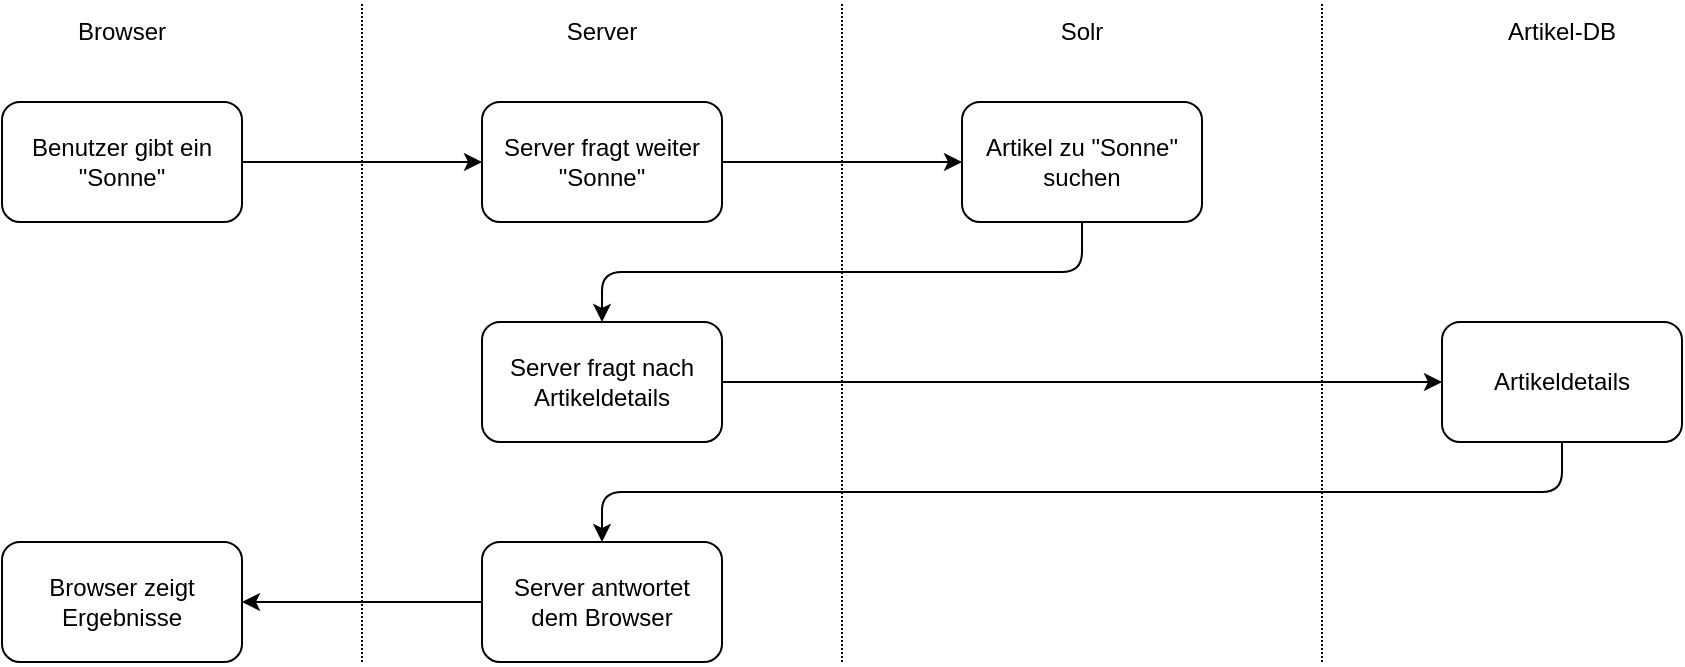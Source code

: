 <mxfile>
    <diagram id="gnqHF_K7hjOHeNuADt55" name="Seite-1">
        <mxGraphModel dx="562" dy="268" grid="1" gridSize="10" guides="1" tooltips="1" connect="1" arrows="1" fold="1" page="1" pageScale="1" pageWidth="827" pageHeight="1169" math="0" shadow="0">
            <root>
                <mxCell id="0"/>
                <mxCell id="1" parent="0"/>
                <mxCell id="2" value="" style="endArrow=none;html=1;dashed=1;dashPattern=1 1;" edge="1" parent="1">
                    <mxGeometry width="50" height="50" relative="1" as="geometry">
                        <mxPoint x="240" y="370" as="sourcePoint"/>
                        <mxPoint x="240" y="40" as="targetPoint"/>
                    </mxGeometry>
                </mxCell>
                <mxCell id="3" value="Browser" style="text;html=1;strokeColor=none;fillColor=none;align=center;verticalAlign=middle;whiteSpace=wrap;rounded=0;" vertex="1" parent="1">
                    <mxGeometry x="90" y="40" width="60" height="30" as="geometry"/>
                </mxCell>
                <mxCell id="8" style="edgeStyle=none;html=1;exitX=1;exitY=0.5;exitDx=0;exitDy=0;entryX=0;entryY=0.5;entryDx=0;entryDy=0;" edge="1" parent="1" source="4" target="7">
                    <mxGeometry relative="1" as="geometry"/>
                </mxCell>
                <mxCell id="4" value="Benutzer gibt ein &quot;Sonne&quot;" style="rounded=1;whiteSpace=wrap;html=1;" vertex="1" parent="1">
                    <mxGeometry x="60" y="90" width="120" height="60" as="geometry"/>
                </mxCell>
                <mxCell id="6" value="Server" style="text;html=1;strokeColor=none;fillColor=none;align=center;verticalAlign=middle;whiteSpace=wrap;rounded=0;" vertex="1" parent="1">
                    <mxGeometry x="330" y="40" width="60" height="30" as="geometry"/>
                </mxCell>
                <mxCell id="12" style="edgeStyle=none;html=1;exitX=1;exitY=0.5;exitDx=0;exitDy=0;entryX=0;entryY=0.5;entryDx=0;entryDy=0;" edge="1" parent="1" source="7" target="11">
                    <mxGeometry relative="1" as="geometry"/>
                </mxCell>
                <mxCell id="7" value="Server fragt weiter &quot;Sonne&quot;" style="rounded=1;whiteSpace=wrap;html=1;" vertex="1" parent="1">
                    <mxGeometry x="300" y="90" width="120" height="60" as="geometry"/>
                </mxCell>
                <mxCell id="9" value="" style="endArrow=none;html=1;dashed=1;dashPattern=1 1;" edge="1" parent="1">
                    <mxGeometry width="50" height="50" relative="1" as="geometry">
                        <mxPoint x="480" y="370" as="sourcePoint"/>
                        <mxPoint x="480" y="40" as="targetPoint"/>
                    </mxGeometry>
                </mxCell>
                <mxCell id="10" value="Solr" style="text;html=1;strokeColor=none;fillColor=none;align=center;verticalAlign=middle;whiteSpace=wrap;rounded=0;" vertex="1" parent="1">
                    <mxGeometry x="570" y="40" width="60" height="30" as="geometry"/>
                </mxCell>
                <mxCell id="21" style="edgeStyle=orthogonalEdgeStyle;html=1;exitX=0.5;exitY=1;exitDx=0;exitDy=0;entryX=0.5;entryY=0;entryDx=0;entryDy=0;" edge="1" parent="1" source="11" target="13">
                    <mxGeometry relative="1" as="geometry"/>
                </mxCell>
                <mxCell id="11" value="Artikel zu &quot;Sonne&quot; suchen" style="rounded=1;whiteSpace=wrap;html=1;" vertex="1" parent="1">
                    <mxGeometry x="540" y="90" width="120" height="60" as="geometry"/>
                </mxCell>
                <mxCell id="17" style="edgeStyle=none;html=1;exitX=1;exitY=0.5;exitDx=0;exitDy=0;entryX=0;entryY=0.5;entryDx=0;entryDy=0;" edge="1" parent="1" source="13" target="16">
                    <mxGeometry relative="1" as="geometry"/>
                </mxCell>
                <mxCell id="13" value="Server fragt nach Artikeldetails" style="rounded=1;whiteSpace=wrap;html=1;" vertex="1" parent="1">
                    <mxGeometry x="300" y="200" width="120" height="60" as="geometry"/>
                </mxCell>
                <mxCell id="14" value="" style="endArrow=none;html=1;dashed=1;dashPattern=1 1;" edge="1" parent="1">
                    <mxGeometry width="50" height="50" relative="1" as="geometry">
                        <mxPoint x="720" y="370" as="sourcePoint"/>
                        <mxPoint x="720" y="40" as="targetPoint"/>
                    </mxGeometry>
                </mxCell>
                <mxCell id="15" value="Artikel-DB" style="text;html=1;strokeColor=none;fillColor=none;align=center;verticalAlign=middle;whiteSpace=wrap;rounded=0;" vertex="1" parent="1">
                    <mxGeometry x="810" y="40" width="60" height="30" as="geometry"/>
                </mxCell>
                <mxCell id="22" style="edgeStyle=orthogonalEdgeStyle;html=1;exitX=0.5;exitY=1;exitDx=0;exitDy=0;entryX=0.5;entryY=0;entryDx=0;entryDy=0;" edge="1" parent="1" source="16" target="18">
                    <mxGeometry relative="1" as="geometry"/>
                </mxCell>
                <mxCell id="16" value="Artikeldetails" style="rounded=1;whiteSpace=wrap;html=1;" vertex="1" parent="1">
                    <mxGeometry x="780" y="200" width="120" height="60" as="geometry"/>
                </mxCell>
                <mxCell id="20" style="edgeStyle=none;html=1;exitX=0;exitY=0.5;exitDx=0;exitDy=0;entryX=1;entryY=0.5;entryDx=0;entryDy=0;" edge="1" parent="1" source="18" target="19">
                    <mxGeometry relative="1" as="geometry"/>
                </mxCell>
                <mxCell id="18" value="Server antwortet&lt;br&gt;dem Browser" style="rounded=1;whiteSpace=wrap;html=1;" vertex="1" parent="1">
                    <mxGeometry x="300" y="310" width="120" height="60" as="geometry"/>
                </mxCell>
                <mxCell id="19" value="Browser zeigt Ergebnisse" style="rounded=1;whiteSpace=wrap;html=1;" vertex="1" parent="1">
                    <mxGeometry x="60" y="310" width="120" height="60" as="geometry"/>
                </mxCell>
            </root>
        </mxGraphModel>
    </diagram>
</mxfile>